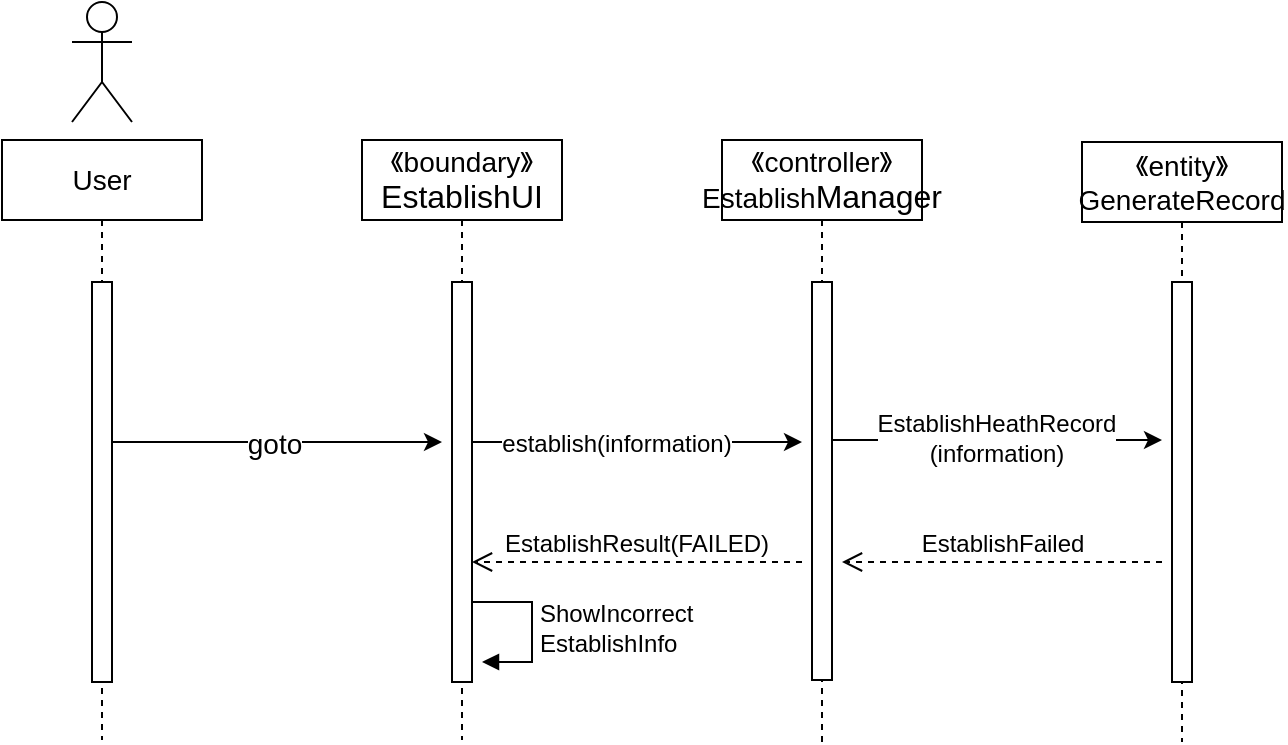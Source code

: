 <mxfile version="24.4.0" type="github">
  <diagram name="第 1 页" id="WBrvuLjbbG72a77u2me0">
    <mxGraphModel dx="1050" dy="522" grid="1" gridSize="10" guides="1" tooltips="1" connect="1" arrows="1" fold="1" page="1" pageScale="1" pageWidth="827" pageHeight="1169" math="0" shadow="0">
      <root>
        <mxCell id="0" />
        <mxCell id="1" parent="0" />
        <mxCell id="86sK13co8bnTqzewt-xm-1" value="" style="edgeStyle=orthogonalEdgeStyle;rounded=0;orthogonalLoop=1;jettySize=auto;html=1;curved=0;" edge="1" parent="1">
          <mxGeometry relative="1" as="geometry">
            <mxPoint x="254" y="320" as="targetPoint" />
            <mxPoint x="83.324" y="320" as="sourcePoint" />
          </mxGeometry>
        </mxCell>
        <mxCell id="86sK13co8bnTqzewt-xm-2" value="&lt;font style=&quot;font-size: 14px;&quot;&gt;goto&lt;/font&gt;" style="edgeLabel;html=1;align=center;verticalAlign=middle;resizable=0;points=[];strokeColor=default;fontFamily=Helvetica;fontSize=12;fontColor=default;fillColor=default;" vertex="1" connectable="0" parent="86sK13co8bnTqzewt-xm-1">
          <mxGeometry x="0.014" y="-1" relative="1" as="geometry">
            <mxPoint as="offset" />
          </mxGeometry>
        </mxCell>
        <mxCell id="86sK13co8bnTqzewt-xm-3" value="&lt;font style=&quot;font-size: 14px;&quot;&gt;User&lt;/font&gt;" style="shape=umlLifeline;perimeter=lifelinePerimeter;whiteSpace=wrap;html=1;container=1;dropTarget=0;collapsible=0;recursiveResize=0;outlineConnect=0;portConstraint=eastwest;newEdgeStyle={&quot;curved&quot;:0,&quot;rounded&quot;:0};" vertex="1" parent="1">
          <mxGeometry x="34" y="169" width="100" height="300" as="geometry" />
        </mxCell>
        <mxCell id="86sK13co8bnTqzewt-xm-4" value="" style="html=1;points=[[0,0,0,0,5],[0,1,0,0,-5],[1,0,0,0,5],[1,1,0,0,-5]];perimeter=orthogonalPerimeter;outlineConnect=0;targetShapes=umlLifeline;portConstraint=eastwest;newEdgeStyle={&quot;curved&quot;:0,&quot;rounded&quot;:0};strokeColor=default;align=center;verticalAlign=middle;fontFamily=Helvetica;fontSize=12;fontColor=default;fillColor=default;" vertex="1" parent="86sK13co8bnTqzewt-xm-3">
          <mxGeometry x="45" y="71" width="10" height="200" as="geometry" />
        </mxCell>
        <mxCell id="86sK13co8bnTqzewt-xm-5" value="" style="edgeStyle=orthogonalEdgeStyle;rounded=0;orthogonalLoop=1;jettySize=auto;html=1;curved=0;fontFamily=Helvetica;fontSize=12;fontColor=default;" edge="1" parent="1">
          <mxGeometry relative="1" as="geometry">
            <mxPoint x="434" y="320" as="targetPoint" />
            <mxPoint x="263.324" y="320" as="sourcePoint" />
          </mxGeometry>
        </mxCell>
        <mxCell id="86sK13co8bnTqzewt-xm-6" value="" style="edgeLabel;html=1;align=center;verticalAlign=middle;resizable=0;points=[];strokeColor=default;fontFamily=Helvetica;fontSize=12;fontColor=default;fillColor=default;" vertex="1" connectable="0" parent="86sK13co8bnTqzewt-xm-5">
          <mxGeometry x="-0.452" y="-1" relative="1" as="geometry">
            <mxPoint as="offset" />
          </mxGeometry>
        </mxCell>
        <mxCell id="86sK13co8bnTqzewt-xm-7" value="&lt;font style=&quot;font-size: 12px;&quot;&gt;establish(information&lt;/font&gt;)" style="edgeLabel;html=1;align=center;verticalAlign=middle;resizable=0;points=[];strokeColor=default;fontFamily=Helvetica;fontSize=12;fontColor=default;fillColor=default;" vertex="1" connectable="0" parent="86sK13co8bnTqzewt-xm-5">
          <mxGeometry x="-0.097" y="-1" relative="1" as="geometry">
            <mxPoint as="offset" />
          </mxGeometry>
        </mxCell>
        <mxCell id="86sK13co8bnTqzewt-xm-8" value="&lt;font style=&quot;font-size: 14px;&quot;&gt;《boundary》&lt;/font&gt;&lt;div&gt;&lt;font size=&quot;3&quot;&gt;EstablishUI&lt;/font&gt;&lt;/div&gt;" style="shape=umlLifeline;perimeter=lifelinePerimeter;whiteSpace=wrap;html=1;container=1;dropTarget=0;collapsible=0;recursiveResize=0;outlineConnect=0;portConstraint=eastwest;newEdgeStyle={&quot;curved&quot;:0,&quot;rounded&quot;:0};" vertex="1" parent="1">
          <mxGeometry x="214" y="169" width="100" height="300" as="geometry" />
        </mxCell>
        <mxCell id="86sK13co8bnTqzewt-xm-9" value="" style="shape=umlActor;verticalLabelPosition=bottom;verticalAlign=top;html=1;" vertex="1" parent="1">
          <mxGeometry x="69" y="100" width="30" height="60" as="geometry" />
        </mxCell>
        <mxCell id="86sK13co8bnTqzewt-xm-10" value="" style="edgeStyle=orthogonalEdgeStyle;rounded=0;orthogonalLoop=1;jettySize=auto;html=1;curved=0;fontFamily=Helvetica;fontSize=12;fontColor=default;" edge="1" parent="1">
          <mxGeometry relative="1" as="geometry">
            <mxPoint x="614" y="319" as="targetPoint" />
            <mxPoint x="443.324" y="319" as="sourcePoint" />
          </mxGeometry>
        </mxCell>
        <mxCell id="86sK13co8bnTqzewt-xm-11" value="EstablishHeathRecord&lt;div&gt;(information)&lt;/div&gt;" style="edgeLabel;html=1;align=center;verticalAlign=middle;resizable=0;points=[];strokeColor=default;fontFamily=Helvetica;fontSize=12;fontColor=default;fillColor=default;" vertex="1" connectable="0" parent="86sK13co8bnTqzewt-xm-10">
          <mxGeometry x="-0.13" y="1" relative="1" as="geometry">
            <mxPoint x="13" as="offset" />
          </mxGeometry>
        </mxCell>
        <mxCell id="86sK13co8bnTqzewt-xm-12" value="&lt;font style=&quot;font-size: 14px;&quot;&gt;《controller》Establish&lt;/font&gt;&lt;span style=&quot;font-size: medium; background-color: initial;&quot;&gt;Manager&lt;/span&gt;" style="shape=umlLifeline;perimeter=lifelinePerimeter;whiteSpace=wrap;html=1;container=1;dropTarget=0;collapsible=0;recursiveResize=0;outlineConnect=0;portConstraint=eastwest;newEdgeStyle={&quot;curved&quot;:0,&quot;rounded&quot;:0};" vertex="1" parent="1">
          <mxGeometry x="394" y="169" width="100" height="301" as="geometry" />
        </mxCell>
        <mxCell id="86sK13co8bnTqzewt-xm-13" value="" style="html=1;points=[[0,0,0,0,5],[0,1,0,0,-5],[1,0,0,0,5],[1,1,0,0,-5]];perimeter=orthogonalPerimeter;outlineConnect=0;targetShapes=umlLifeline;portConstraint=eastwest;newEdgeStyle={&quot;curved&quot;:0,&quot;rounded&quot;:0};strokeColor=default;align=center;verticalAlign=middle;fontFamily=Helvetica;fontSize=12;fontColor=default;fillColor=default;" vertex="1" parent="86sK13co8bnTqzewt-xm-12">
          <mxGeometry x="45" y="71" width="10" height="199" as="geometry" />
        </mxCell>
        <mxCell id="86sK13co8bnTqzewt-xm-14" value="&lt;font style=&quot;font-size: 14px;&quot;&gt;《entity》GenerateRecord&lt;/font&gt;" style="shape=umlLifeline;perimeter=lifelinePerimeter;whiteSpace=wrap;html=1;container=1;dropTarget=0;collapsible=0;recursiveResize=0;outlineConnect=0;portConstraint=eastwest;newEdgeStyle={&quot;curved&quot;:0,&quot;rounded&quot;:0};" vertex="1" parent="1">
          <mxGeometry x="574" y="170" width="100" height="300" as="geometry" />
        </mxCell>
        <mxCell id="86sK13co8bnTqzewt-xm-15" value="" style="html=1;points=[[0,0,0,0,5],[0,1,0,0,-5],[1,0,0,0,5],[1,1,0,0,-5]];perimeter=orthogonalPerimeter;outlineConnect=0;targetShapes=umlLifeline;portConstraint=eastwest;newEdgeStyle={&quot;curved&quot;:0,&quot;rounded&quot;:0};strokeColor=default;align=center;verticalAlign=middle;fontFamily=Helvetica;fontSize=12;fontColor=default;fillColor=default;" vertex="1" parent="86sK13co8bnTqzewt-xm-14">
          <mxGeometry x="45" y="70" width="10" height="200" as="geometry" />
        </mxCell>
        <mxCell id="86sK13co8bnTqzewt-xm-16" value="EstablishFailed" style="html=1;verticalAlign=bottom;endArrow=open;dashed=1;endSize=8;curved=0;rounded=0;fontFamily=Helvetica;fontSize=12;fontColor=default;" edge="1" parent="1">
          <mxGeometry relative="1" as="geometry">
            <mxPoint x="614" y="380" as="sourcePoint" />
            <mxPoint x="454" y="380" as="targetPoint" />
            <mxPoint as="offset" />
          </mxGeometry>
        </mxCell>
        <mxCell id="86sK13co8bnTqzewt-xm-17" value="EstablishResult(FAILED)" style="html=1;verticalAlign=bottom;endArrow=open;dashed=1;endSize=8;curved=0;rounded=0;fontFamily=Helvetica;fontSize=12;fontColor=default;" edge="1" parent="1" target="86sK13co8bnTqzewt-xm-18">
          <mxGeometry x="0.006" relative="1" as="geometry">
            <mxPoint x="434" y="380" as="sourcePoint" />
            <mxPoint x="263.5" y="380" as="targetPoint" />
            <mxPoint as="offset" />
          </mxGeometry>
        </mxCell>
        <mxCell id="86sK13co8bnTqzewt-xm-18" value="" style="html=1;points=[[0,0,0,0,5],[0,1,0,0,-5],[1,0,0,0,5],[1,1,0,0,-5]];perimeter=orthogonalPerimeter;outlineConnect=0;targetShapes=umlLifeline;portConstraint=eastwest;newEdgeStyle={&quot;curved&quot;:0,&quot;rounded&quot;:0};strokeColor=default;align=center;verticalAlign=middle;fontFamily=Helvetica;fontSize=12;fontColor=default;fillColor=default;" vertex="1" parent="1">
          <mxGeometry x="259" y="240" width="10" height="200" as="geometry" />
        </mxCell>
        <mxCell id="86sK13co8bnTqzewt-xm-19" value="ShowIncorrect&lt;div&gt;EstablishInfo&lt;/div&gt;" style="html=1;align=left;spacingLeft=2;endArrow=block;rounded=0;edgeStyle=orthogonalEdgeStyle;curved=0;rounded=0;fontFamily=Helvetica;fontSize=12;fontColor=default;" edge="1" parent="1">
          <mxGeometry x="0.012" relative="1" as="geometry">
            <mxPoint x="269" y="400" as="sourcePoint" />
            <Array as="points">
              <mxPoint x="299" y="430" />
            </Array>
            <mxPoint x="274" y="430" as="targetPoint" />
            <mxPoint as="offset" />
          </mxGeometry>
        </mxCell>
      </root>
    </mxGraphModel>
  </diagram>
</mxfile>
